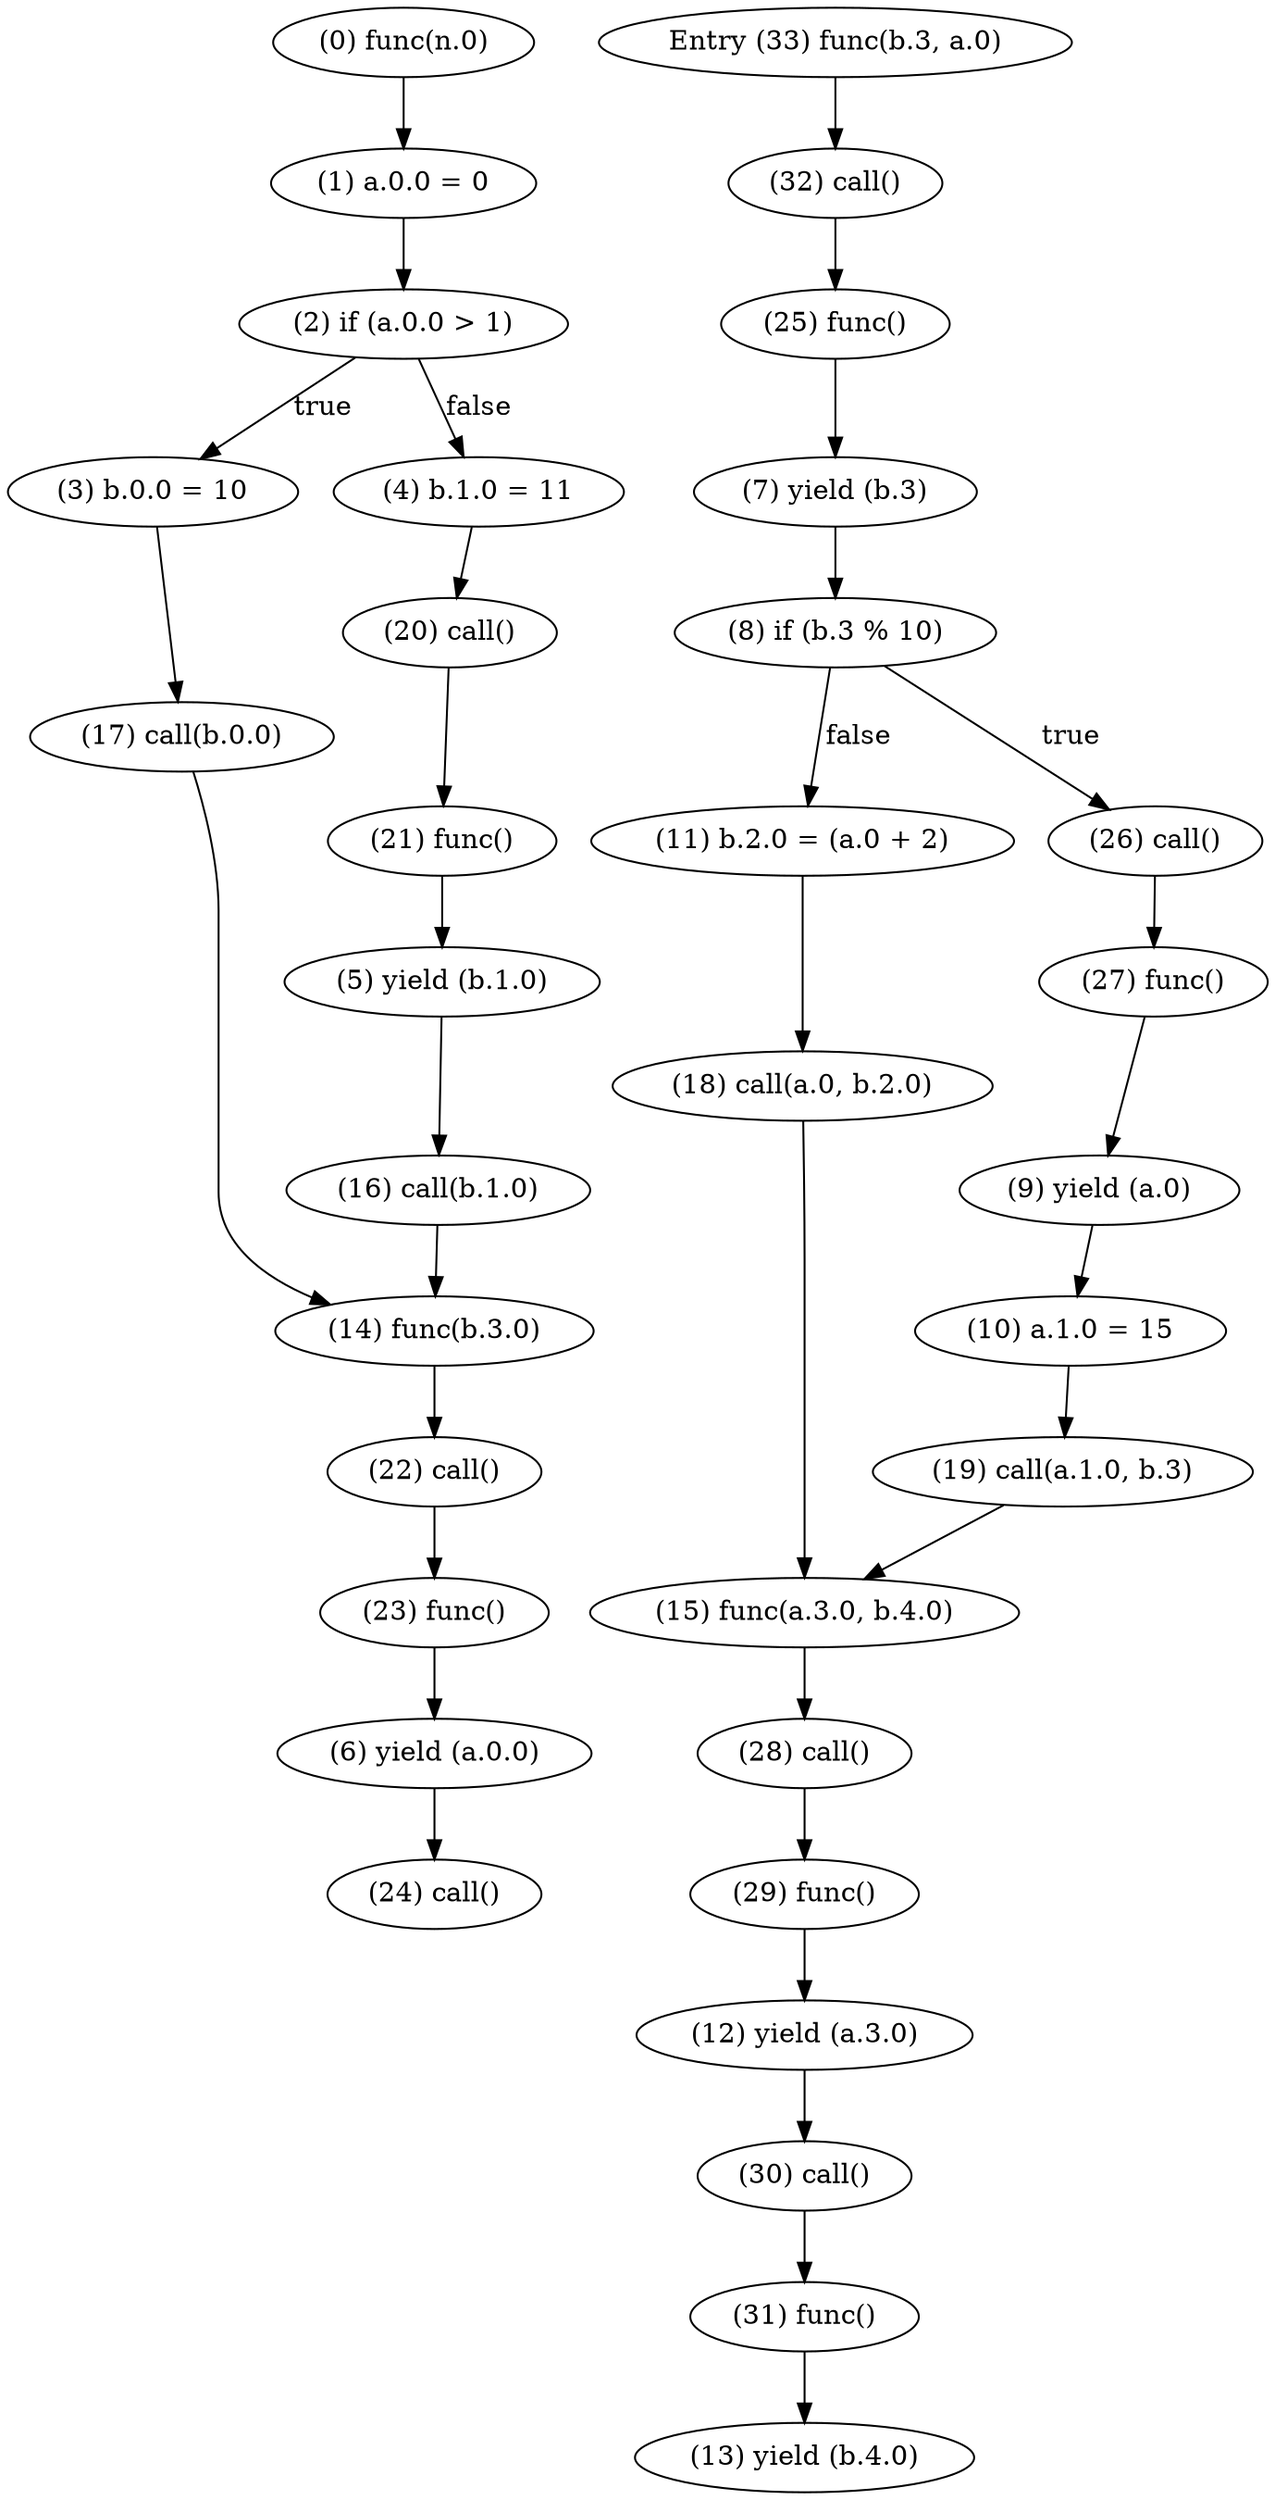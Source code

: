 digraph {
    0 [ label = "(0) func(n.0)" ]
    1 [ label = "(1) a.0.0 = 0" ]
    2 [ label = "(2) if (a.0.0 > 1)" ]
    3 [ label = "(3) b.0.0 = 10" ]
    4 [ label = "(4) b.1.0 = 11" ]
    5 [ label = "(5) yield (b.1.0)" ]
    6 [ label = "(6) yield (a.0.0)" ]
    7 [ label = "(7) yield (b.3)" ]
    8 [ label = "(8) if (b.3 % 10)" ]
    9 [ label = "(9) yield (a.0)" ]
    10 [ label = "(10) a.1.0 = 15" ]
    11 [ label = "(11) b.2.0 = (a.0 + 2)" ]
    12 [ label = "(12) yield (a.3.0)" ]
    13 [ label = "(13) yield (b.4.0)" ]
    14 [ label = "(14) func(b.3.0)" ]
    15 [ label = "(15) func(a.3.0, b.4.0)" ]
    16 [ label = "(16) call(b.1.0)" ]
    17 [ label = "(17) call(b.0.0)" ]
    18 [ label = "(18) call(a.0, b.2.0)" ]
    19 [ label = "(19) call(a.1.0, b.3)" ]
    20 [ label = "(20) call()" ]
    21 [ label = "(21) func()" ]
    22 [ label = "(22) call()" ]
    23 [ label = "(23) func()" ]
    24 [ label = "(24) call()" ]
    25 [ label = "(25) func()" ]
    26 [ label = "(26) call()" ]
    27 [ label = "(27) func()" ]
    28 [ label = "(28) call()" ]
    29 [ label = "(29) func()" ]
    30 [ label = "(30) call()" ]
    31 [ label = "(31) func()" ]
    32 [ label = "(32) call()" ]
    33 [ label = "Entry (33) func(b.3, a.0)" ]
    0 -> 1 [ label = "" ]
    1 -> 2 [ label = "" ]
    2 -> 4 [ label = "false" ]
    2 -> 3 [ label = "true" ]
    3 -> 17 [ label = "" ]
    4 -> 20 [ label = "" ]
    5 -> 16 [ label = "" ]
    6 -> 24 [ label = "" ]
    7 -> 8 [ label = "" ]
    8 -> 26 [ label = "true" ]
    8 -> 11 [ label = "false" ]
    9 -> 10 [ label = "" ]
    10 -> 19 [ label = "" ]
    11 -> 18 [ label = "" ]
    12 -> 30 [ label = "" ]
    14 -> 22 [ label = "" ]
    15 -> 28 [ label = "" ]
    16 -> 14 [ label = "" ]
    17 -> 14 [ label = "" ]
    18 -> 15 [ label = "" ]
    19 -> 15 [ label = "" ]
    20 -> 21 [ label = "" ]
    21 -> 5 [ label = "" ]
    22 -> 23 [ label = "" ]
    23 -> 6 [ label = "" ]
    25 -> 7 [ label = "" ]
    26 -> 27 [ label = "" ]
    27 -> 9 [ label = "" ]
    28 -> 29 [ label = "" ]
    29 -> 12 [ label = "" ]
    30 -> 31 [ label = "" ]
    31 -> 13 [ label = "" ]
    32 -> 25 [ label = "" ]
    33 -> 32 [ label = "" ]
}
